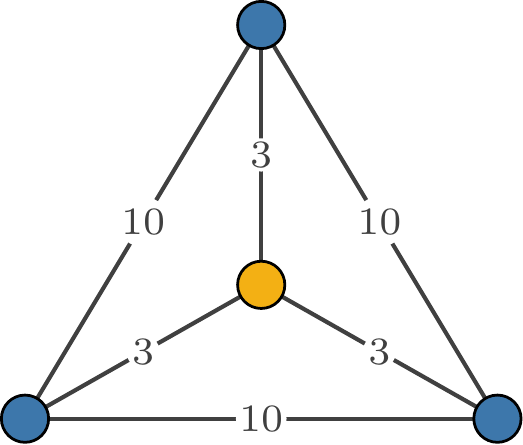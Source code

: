 \documentclass{standalone}
\usepackage{tikz}
\usepackage{tikz-network}

\begin{document}
\begin{tikzpicture}
		\Vertex[RGB,color={61,119,171},x=-3,y=0]{R1}
		\Vertex[RGB,color={61,119,171},x=3,y=0]{R2}
		\Vertex[RGB,color={61,119,171},x=0,y=5]{R3}
		\Vertex[RGB,color={243,176,20},x=0,y=1.7]{S1}

        \Edge[fontscale=2,label=10](R1)(R2)
        \Edge[fontscale=2,label=10](R2)(R3)
        \Edge[fontscale=2,label=10](R3)(R1)
        \Edge[fontscale=2,label=3](S1)(R1)
        \Edge[fontscale=2,label=3](S1)(R2)
        \Edge[fontscale=2,label=3](S1)(R3)
\end{tikzpicture}
\end{document}
